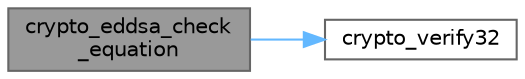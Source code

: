 digraph "crypto_eddsa_check_equation"
{
 // LATEX_PDF_SIZE
  bgcolor="transparent";
  edge [fontname=Helvetica,fontsize=10,labelfontname=Helvetica,labelfontsize=10];
  node [fontname=Helvetica,fontsize=10,shape=box,height=0.2,width=0.4];
  rankdir="LR";
  Node1 [id="Node000001",label="crypto_eddsa_check\l_equation",height=0.2,width=0.4,color="gray40", fillcolor="grey60", style="filled", fontcolor="black",tooltip=" "];
  Node1 -> Node2 [id="edge1_Node000001_Node000002",color="steelblue1",style="solid",tooltip=" "];
  Node2 [id="Node000002",label="crypto_verify32",height=0.2,width=0.4,color="grey40", fillcolor="white", style="filled",URL="$monocypher_8c.html#a480a45cbfde604361084c74dcbf87524",tooltip=" "];
}
